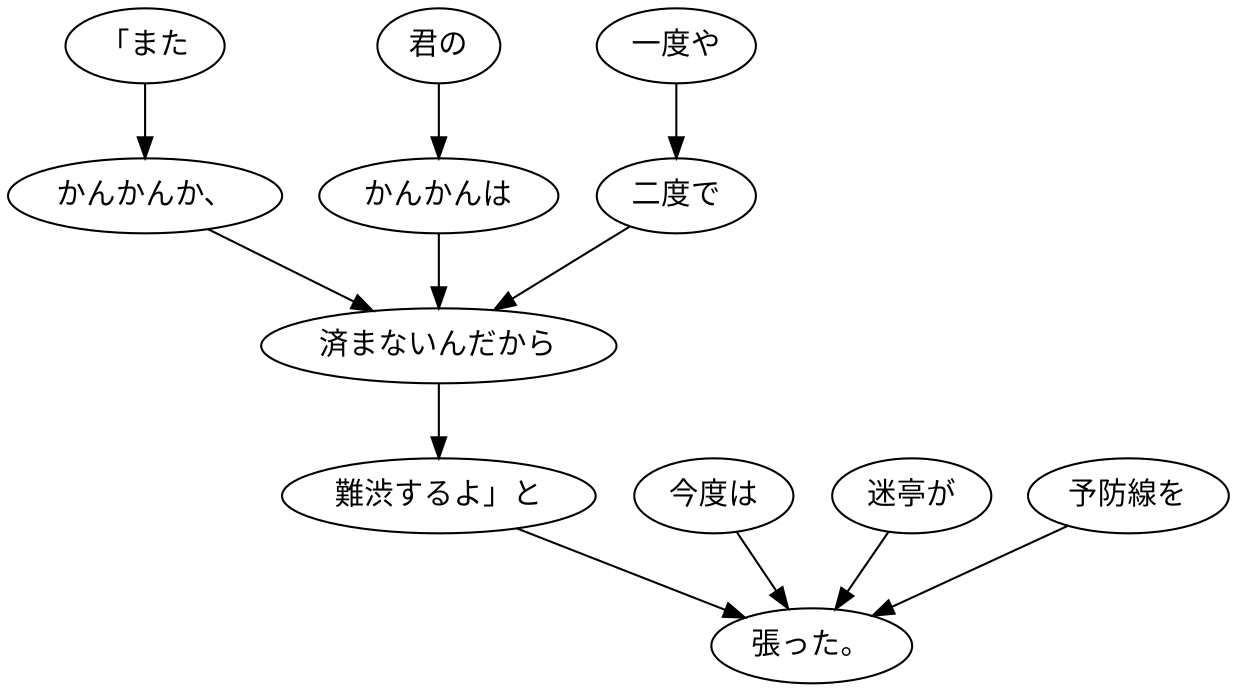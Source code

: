 digraph graph8028 {
	node0 [label="「また"];
	node1 [label="かんかんか、"];
	node2 [label="君の"];
	node3 [label="かんかんは"];
	node4 [label="一度や"];
	node5 [label="二度で"];
	node6 [label="済まないんだから"];
	node7 [label="難渋するよ」と"];
	node8 [label="今度は"];
	node9 [label="迷亭が"];
	node10 [label="予防線を"];
	node11 [label="張った。"];
	node0 -> node1;
	node1 -> node6;
	node2 -> node3;
	node3 -> node6;
	node4 -> node5;
	node5 -> node6;
	node6 -> node7;
	node7 -> node11;
	node8 -> node11;
	node9 -> node11;
	node10 -> node11;
}
